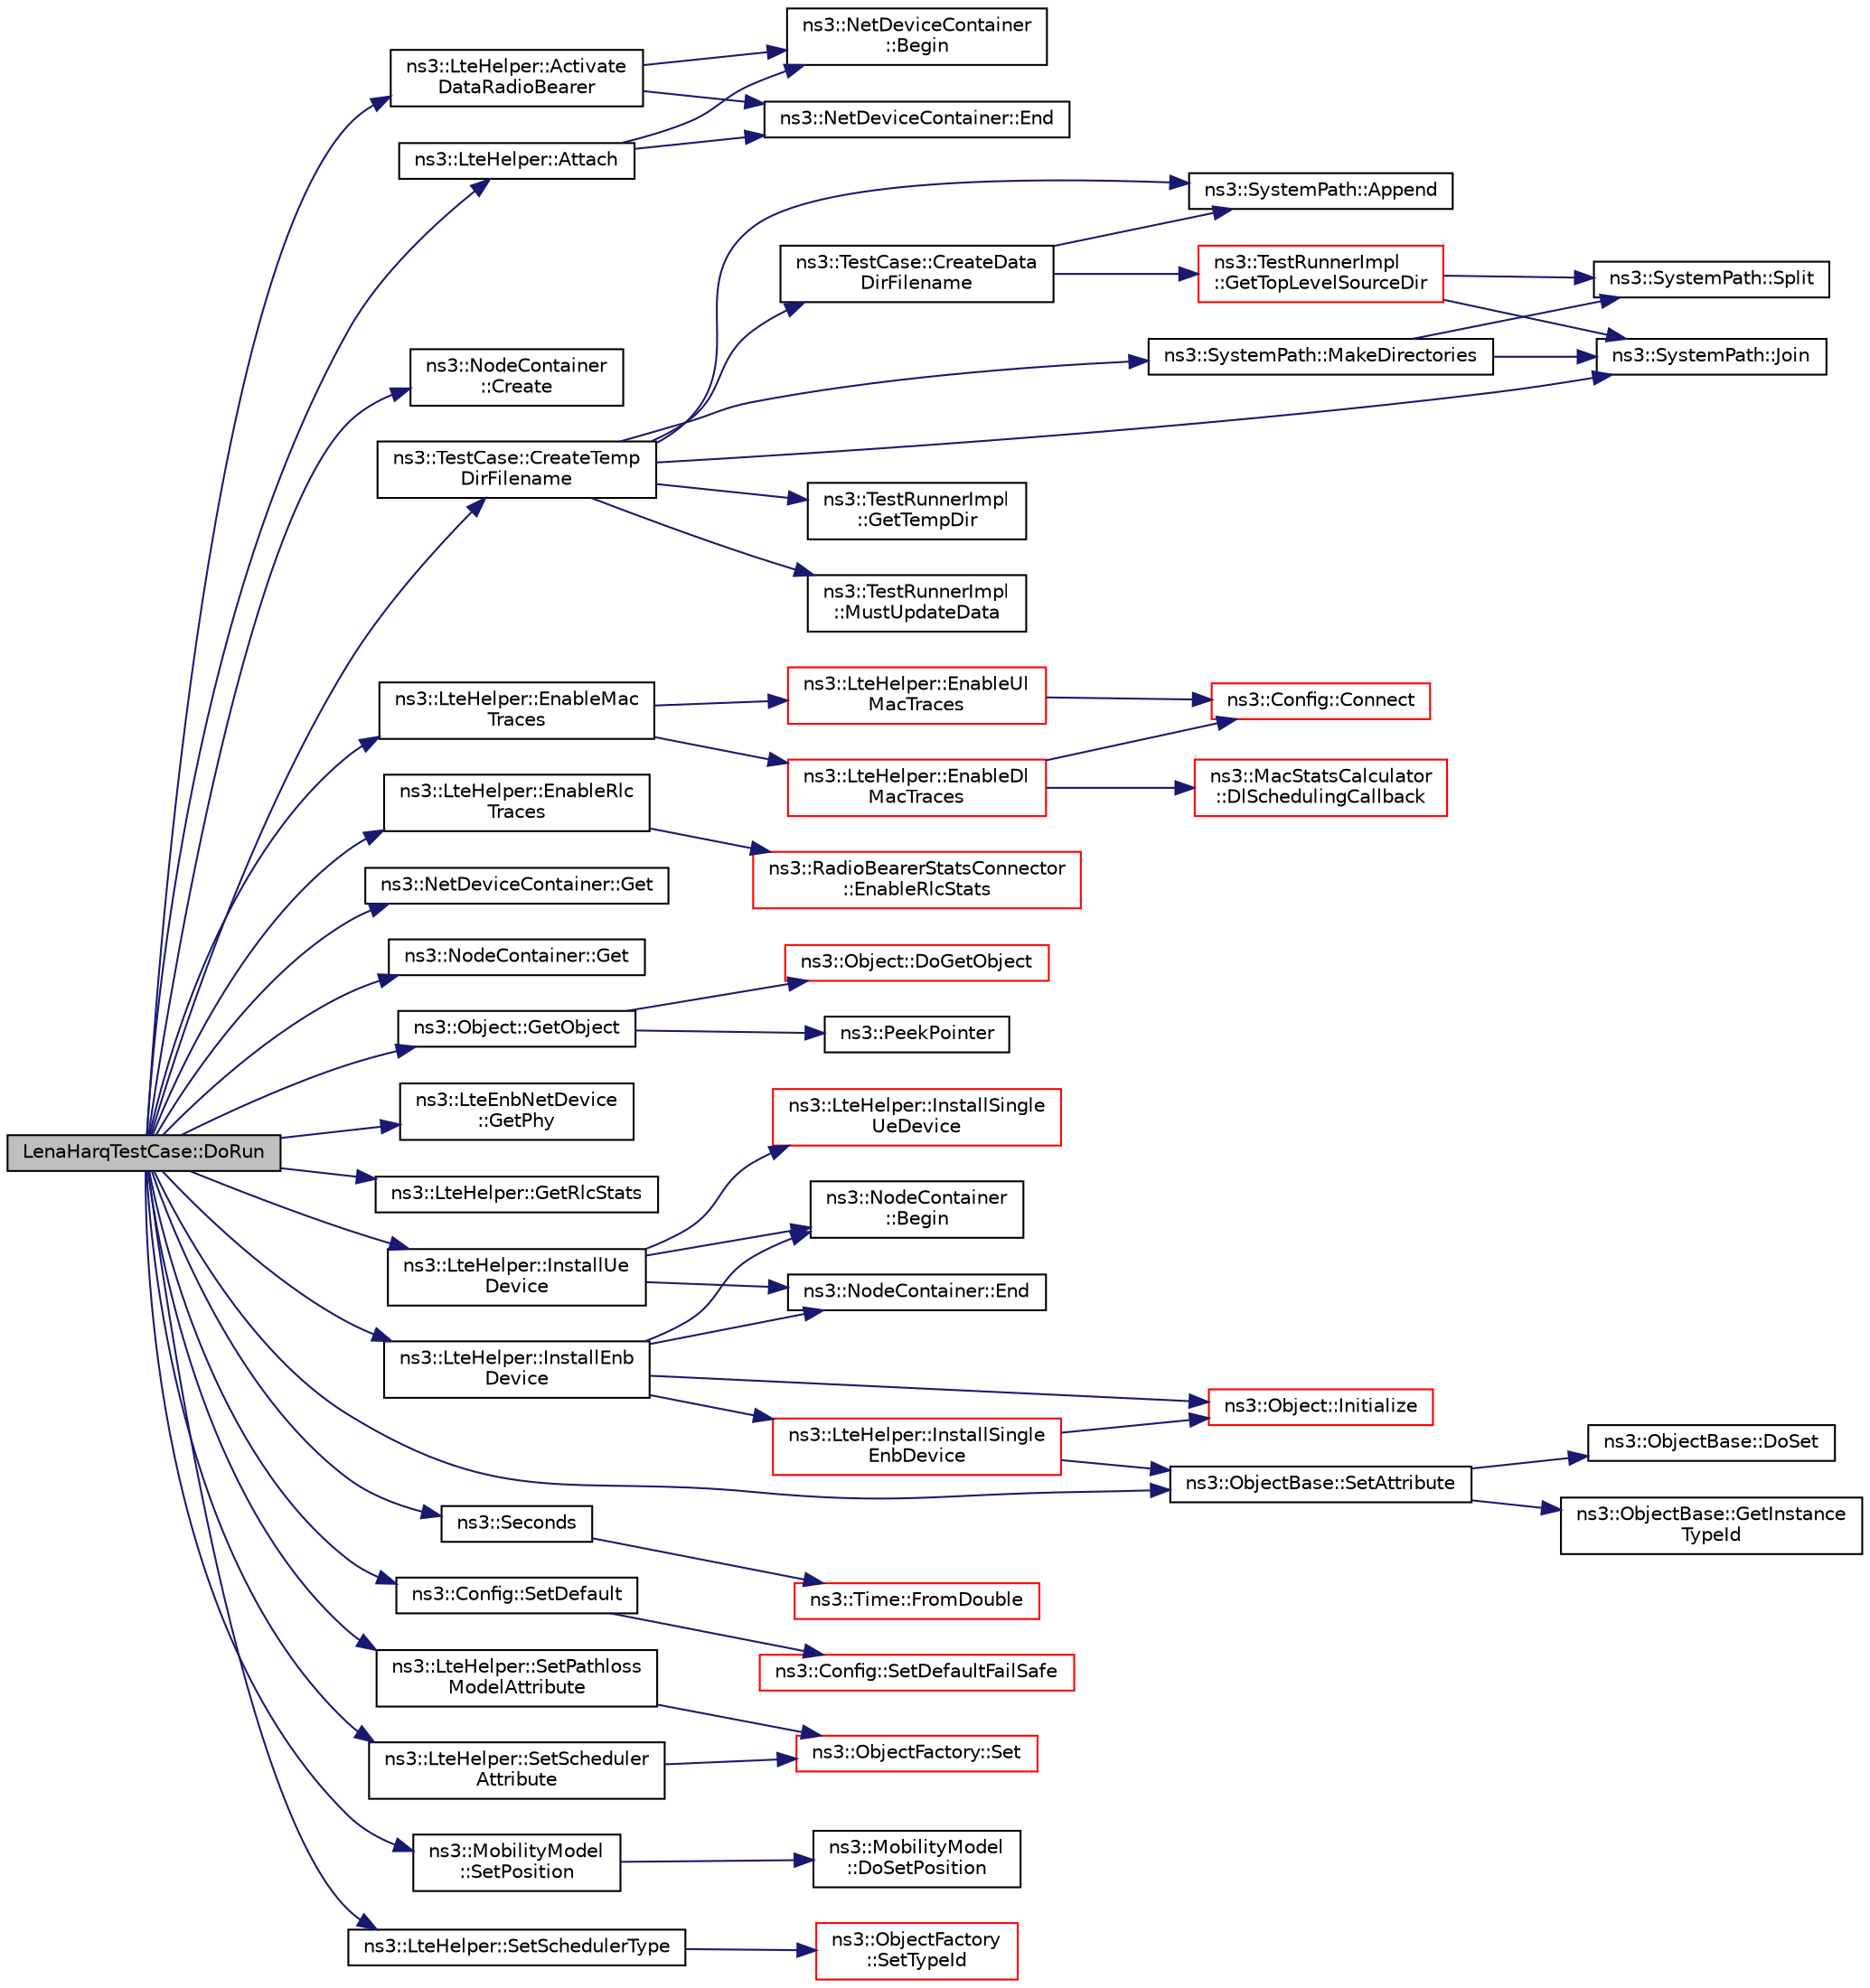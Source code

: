 digraph "LenaHarqTestCase::DoRun"
{
 // LATEX_PDF_SIZE
  edge [fontname="Helvetica",fontsize="10",labelfontname="Helvetica",labelfontsize="10"];
  node [fontname="Helvetica",fontsize="10",shape=record];
  rankdir="LR";
  Node1 [label="LenaHarqTestCase::DoRun",height=0.2,width=0.4,color="black", fillcolor="grey75", style="filled", fontcolor="black",tooltip="Implementation to actually run this TestCase."];
  Node1 -> Node2 [color="midnightblue",fontsize="10",style="solid",fontname="Helvetica"];
  Node2 [label="ns3::LteHelper::Activate\lDataRadioBearer",height=0.2,width=0.4,color="black", fillcolor="white", style="filled",URL="$classns3_1_1_lte_helper.html#ac896e16cf162e4beeaa292d39ab1b700",tooltip="Activate a Data Radio Bearer on a given UE devices (for LTE-only simulation)."];
  Node2 -> Node3 [color="midnightblue",fontsize="10",style="solid",fontname="Helvetica"];
  Node3 [label="ns3::NetDeviceContainer\l::Begin",height=0.2,width=0.4,color="black", fillcolor="white", style="filled",URL="$classns3_1_1_net_device_container.html#a4ddc336af319061f5b61c515f0453242",tooltip="Get an iterator which refers to the first NetDevice in the container."];
  Node2 -> Node4 [color="midnightblue",fontsize="10",style="solid",fontname="Helvetica"];
  Node4 [label="ns3::NetDeviceContainer::End",height=0.2,width=0.4,color="black", fillcolor="white", style="filled",URL="$classns3_1_1_net_device_container.html#a436d9df206570861f96c3f278eaccb92",tooltip="Get an iterator which indicates past-the-last NetDevice in the container."];
  Node1 -> Node5 [color="midnightblue",fontsize="10",style="solid",fontname="Helvetica"];
  Node5 [label="ns3::LteHelper::Attach",height=0.2,width=0.4,color="black", fillcolor="white", style="filled",URL="$classns3_1_1_lte_helper.html#a9466743f826aa2652a87907b7f0a1c87",tooltip="Enables automatic attachment of a set of UE devices to a suitable cell using Idle mode initial cell s..."];
  Node5 -> Node3 [color="midnightblue",fontsize="10",style="solid",fontname="Helvetica"];
  Node5 -> Node4 [color="midnightblue",fontsize="10",style="solid",fontname="Helvetica"];
  Node1 -> Node6 [color="midnightblue",fontsize="10",style="solid",fontname="Helvetica"];
  Node6 [label="ns3::NodeContainer\l::Create",height=0.2,width=0.4,color="black", fillcolor="white", style="filled",URL="$classns3_1_1_node_container.html#a787f059e2813e8b951cc6914d11dfe69",tooltip="Create n nodes and append pointers to them to the end of this NodeContainer."];
  Node1 -> Node7 [color="midnightblue",fontsize="10",style="solid",fontname="Helvetica"];
  Node7 [label="ns3::TestCase::CreateTemp\lDirFilename",height=0.2,width=0.4,color="black", fillcolor="white", style="filled",URL="$classns3_1_1_test_case.html#a8a04695a6fb9ba0f89e28e9523963f88",tooltip="Construct the full path to a file in a temporary directory."];
  Node7 -> Node8 [color="midnightblue",fontsize="10",style="solid",fontname="Helvetica"];
  Node8 [label="ns3::SystemPath::Append",height=0.2,width=0.4,color="black", fillcolor="white", style="filled",URL="$group__systempath.html#gaaa5a530cee42c8eda7e4f4523ef7e1cd",tooltip="Join two file system path elements."];
  Node7 -> Node9 [color="midnightblue",fontsize="10",style="solid",fontname="Helvetica"];
  Node9 [label="ns3::TestCase::CreateData\lDirFilename",height=0.2,width=0.4,color="black", fillcolor="white", style="filled",URL="$classns3_1_1_test_case.html#a3e4d216ff392a43418f26bb3e5b0f16d",tooltip="Construct the full path to a file in the data directory."];
  Node9 -> Node8 [color="midnightblue",fontsize="10",style="solid",fontname="Helvetica"];
  Node9 -> Node10 [color="midnightblue",fontsize="10",style="solid",fontname="Helvetica"];
  Node10 [label="ns3::TestRunnerImpl\l::GetTopLevelSourceDir",height=0.2,width=0.4,color="red", fillcolor="white", style="filled",URL="$classns3_1_1_test_runner_impl.html#affd7b916d0dba744d84a346bab9bbb80",tooltip="Get the path to the root of the source tree."];
  Node10 -> Node13 [color="midnightblue",fontsize="10",style="solid",fontname="Helvetica"];
  Node13 [label="ns3::SystemPath::Join",height=0.2,width=0.4,color="black", fillcolor="white", style="filled",URL="$group__systempath.html#gab3212957e6b4f873ece3c6b8ed746d72",tooltip="Join a list of file system path directories into a single file system path."];
  Node10 -> Node14 [color="midnightblue",fontsize="10",style="solid",fontname="Helvetica"];
  Node14 [label="ns3::SystemPath::Split",height=0.2,width=0.4,color="black", fillcolor="white", style="filled",URL="$group__systempath.html#ga523072e05da63b63113d1bea840edf1a",tooltip="Split a file system path into directories according to the local path separator."];
  Node7 -> Node18 [color="midnightblue",fontsize="10",style="solid",fontname="Helvetica"];
  Node18 [label="ns3::TestRunnerImpl\l::GetTempDir",height=0.2,width=0.4,color="black", fillcolor="white", style="filled",URL="$classns3_1_1_test_runner_impl.html#a413da13d382fe5a9ff0348ab387c950c",tooltip="Get the path to temporary directory."];
  Node7 -> Node13 [color="midnightblue",fontsize="10",style="solid",fontname="Helvetica"];
  Node7 -> Node19 [color="midnightblue",fontsize="10",style="solid",fontname="Helvetica"];
  Node19 [label="ns3::SystemPath::MakeDirectories",height=0.2,width=0.4,color="black", fillcolor="white", style="filled",URL="$group__systempath.html#ga9529f7530ba5d513c8811acc15743d24",tooltip="Create all the directories leading to path."];
  Node19 -> Node13 [color="midnightblue",fontsize="10",style="solid",fontname="Helvetica"];
  Node19 -> Node14 [color="midnightblue",fontsize="10",style="solid",fontname="Helvetica"];
  Node7 -> Node20 [color="midnightblue",fontsize="10",style="solid",fontname="Helvetica"];
  Node20 [label="ns3::TestRunnerImpl\l::MustUpdateData",height=0.2,width=0.4,color="black", fillcolor="white", style="filled",URL="$classns3_1_1_test_runner_impl.html#a20e2c15bf9a8d09147286a0ebfcb6805",tooltip="Check if this run should update the reference data."];
  Node1 -> Node21 [color="midnightblue",fontsize="10",style="solid",fontname="Helvetica"];
  Node21 [label="ns3::LteHelper::EnableMac\lTraces",height=0.2,width=0.4,color="black", fillcolor="white", style="filled",URL="$classns3_1_1_lte_helper.html#affa3a12841520407d3662417fe41863d",tooltip="Enable trace sinks for MAC layer."];
  Node21 -> Node22 [color="midnightblue",fontsize="10",style="solid",fontname="Helvetica"];
  Node22 [label="ns3::LteHelper::EnableDl\lMacTraces",height=0.2,width=0.4,color="red", fillcolor="white", style="filled",URL="$classns3_1_1_lte_helper.html#aca02df5d8852bf9721b1541707dcd84f",tooltip="Enable trace sinks for DL MAC layer."];
  Node22 -> Node23 [color="midnightblue",fontsize="10",style="solid",fontname="Helvetica"];
  Node23 [label="ns3::Config::Connect",height=0.2,width=0.4,color="red", fillcolor="white", style="filled",URL="$group__config.html#ga4014f151241cd0939b6cb64409605736",tooltip=" "];
  Node22 -> Node30 [color="midnightblue",fontsize="10",style="solid",fontname="Helvetica"];
  Node30 [label="ns3::MacStatsCalculator\l::DlSchedulingCallback",height=0.2,width=0.4,color="red", fillcolor="white", style="filled",URL="$classns3_1_1_mac_stats_calculator.html#a5408fc566f68e7d3a7a98c62a74131f8",tooltip="Trace sink for the ns3::LteEnbMac::DlScheduling trace source."];
  Node21 -> Node55 [color="midnightblue",fontsize="10",style="solid",fontname="Helvetica"];
  Node55 [label="ns3::LteHelper::EnableUl\lMacTraces",height=0.2,width=0.4,color="red", fillcolor="white", style="filled",URL="$classns3_1_1_lte_helper.html#ad6d528e87c4f4089fc2679f31b2c90ff",tooltip="Enable trace sinks for UL MAC layer."];
  Node55 -> Node23 [color="midnightblue",fontsize="10",style="solid",fontname="Helvetica"];
  Node1 -> Node57 [color="midnightblue",fontsize="10",style="solid",fontname="Helvetica"];
  Node57 [label="ns3::LteHelper::EnableRlc\lTraces",height=0.2,width=0.4,color="black", fillcolor="white", style="filled",URL="$classns3_1_1_lte_helper.html#abadfdd04d30b261e9b6f0846b4784928",tooltip="Enable trace sinks for RLC layer."];
  Node57 -> Node58 [color="midnightblue",fontsize="10",style="solid",fontname="Helvetica"];
  Node58 [label="ns3::RadioBearerStatsConnector\l::EnableRlcStats",height=0.2,width=0.4,color="red", fillcolor="white", style="filled",URL="$classns3_1_1_radio_bearer_stats_connector.html#a75ac2448eff569ea1b65671365191e2e",tooltip="Enables trace sinks for RLC layer."];
  Node1 -> Node74 [color="midnightblue",fontsize="10",style="solid",fontname="Helvetica"];
  Node74 [label="ns3::NetDeviceContainer::Get",height=0.2,width=0.4,color="black", fillcolor="white", style="filled",URL="$classns3_1_1_net_device_container.html#ae114b3a9fc193fee40c07e4a4207aef4",tooltip="Get the Ptr<NetDevice> stored in this container at a given index."];
  Node1 -> Node75 [color="midnightblue",fontsize="10",style="solid",fontname="Helvetica"];
  Node75 [label="ns3::NodeContainer::Get",height=0.2,width=0.4,color="black", fillcolor="white", style="filled",URL="$classns3_1_1_node_container.html#aff885e5a6b02ca4a27f5725de647d96e",tooltip="Get the Ptr<Node> stored in this container at a given index."];
  Node1 -> Node35 [color="midnightblue",fontsize="10",style="solid",fontname="Helvetica"];
  Node35 [label="ns3::Object::GetObject",height=0.2,width=0.4,color="black", fillcolor="white", style="filled",URL="$classns3_1_1_object.html#ad21f5401ff705cd29c37f931ea3afc18",tooltip="Get a pointer to the requested aggregated Object."];
  Node35 -> Node36 [color="midnightblue",fontsize="10",style="solid",fontname="Helvetica"];
  Node36 [label="ns3::Object::DoGetObject",height=0.2,width=0.4,color="red", fillcolor="white", style="filled",URL="$classns3_1_1_object.html#a7c009975f7c0994cb47a69f713745e0a",tooltip="Find an Object of TypeId tid in the aggregates of this Object."];
  Node35 -> Node49 [color="midnightblue",fontsize="10",style="solid",fontname="Helvetica"];
  Node49 [label="ns3::PeekPointer",height=0.2,width=0.4,color="black", fillcolor="white", style="filled",URL="$namespacens3.html#af2a7557fe9afdd98d8f6f8f6e412cf5a",tooltip=" "];
  Node1 -> Node76 [color="midnightblue",fontsize="10",style="solid",fontname="Helvetica"];
  Node76 [label="ns3::LteEnbNetDevice\l::GetPhy",height=0.2,width=0.4,color="black", fillcolor="white", style="filled",URL="$classns3_1_1_lte_enb_net_device.html#ab9fddbd358262bd1ca49fd1bf5bb88e3",tooltip=" "];
  Node1 -> Node77 [color="midnightblue",fontsize="10",style="solid",fontname="Helvetica"];
  Node77 [label="ns3::LteHelper::GetRlcStats",height=0.2,width=0.4,color="black", fillcolor="white", style="filled",URL="$classns3_1_1_lte_helper.html#a6eb438ccf69642e3863adea4991fa2ca",tooltip=" "];
  Node1 -> Node78 [color="midnightblue",fontsize="10",style="solid",fontname="Helvetica"];
  Node78 [label="ns3::LteHelper::InstallEnb\lDevice",height=0.2,width=0.4,color="black", fillcolor="white", style="filled",URL="$classns3_1_1_lte_helper.html#a5e009ad35ef85f46b5a6099263f15a03",tooltip="Create a set of eNodeB devices."];
  Node78 -> Node79 [color="midnightblue",fontsize="10",style="solid",fontname="Helvetica"];
  Node79 [label="ns3::NodeContainer\l::Begin",height=0.2,width=0.4,color="black", fillcolor="white", style="filled",URL="$classns3_1_1_node_container.html#a2bfe1f50688c96e0888b1907e1e2f324",tooltip="Get an iterator which refers to the first Node in the container."];
  Node78 -> Node80 [color="midnightblue",fontsize="10",style="solid",fontname="Helvetica"];
  Node80 [label="ns3::NodeContainer::End",height=0.2,width=0.4,color="black", fillcolor="white", style="filled",URL="$classns3_1_1_node_container.html#a4904853b5d3e86f622a2ef8b4e959e08",tooltip="Get an iterator which indicates past-the-last Node in the container."];
  Node78 -> Node81 [color="midnightblue",fontsize="10",style="solid",fontname="Helvetica"];
  Node81 [label="ns3::Object::Initialize",height=0.2,width=0.4,color="red", fillcolor="white", style="filled",URL="$classns3_1_1_object.html#af4411cb29971772fcd09203474a95078",tooltip="Invoke DoInitialize on all Objects aggregated to this one."];
  Node78 -> Node83 [color="midnightblue",fontsize="10",style="solid",fontname="Helvetica"];
  Node83 [label="ns3::LteHelper::InstallSingle\lEnbDevice",height=0.2,width=0.4,color="red", fillcolor="white", style="filled",URL="$classns3_1_1_lte_helper.html#afac168014c3a4ac5c30bfd7c1d09cb96",tooltip="Create an eNodeB device (LteEnbNetDevice) on the given node."];
  Node83 -> Node81 [color="midnightblue",fontsize="10",style="solid",fontname="Helvetica"];
  Node83 -> Node160 [color="midnightblue",fontsize="10",style="solid",fontname="Helvetica"];
  Node160 [label="ns3::ObjectBase::SetAttribute",height=0.2,width=0.4,color="black", fillcolor="white", style="filled",URL="$classns3_1_1_object_base.html#ac60245d3ea4123bbc9b1d391f1f6592f",tooltip="Set a single attribute, raising fatal errors if unsuccessful."];
  Node160 -> Node87 [color="midnightblue",fontsize="10",style="solid",fontname="Helvetica"];
  Node87 [label="ns3::ObjectBase::DoSet",height=0.2,width=0.4,color="black", fillcolor="white", style="filled",URL="$classns3_1_1_object_base.html#afe5f2f7b2fabc99aa33f9bb434e3b695",tooltip="Attempt to set the value referenced by the accessor spec to a valid value according to the checker,..."];
  Node160 -> Node95 [color="midnightblue",fontsize="10",style="solid",fontname="Helvetica"];
  Node95 [label="ns3::ObjectBase::GetInstance\lTypeId",height=0.2,width=0.4,color="black", fillcolor="white", style="filled",URL="$classns3_1_1_object_base.html#abe5b43a6f5b99a92a4c3122db31f06fb",tooltip="Get the most derived TypeId for this Object."];
  Node1 -> Node165 [color="midnightblue",fontsize="10",style="solid",fontname="Helvetica"];
  Node165 [label="ns3::LteHelper::InstallUe\lDevice",height=0.2,width=0.4,color="black", fillcolor="white", style="filled",URL="$classns3_1_1_lte_helper.html#ac9cd932d7de92811cfa953c2e3b2fc9f",tooltip="Create a set of UE devices."];
  Node165 -> Node79 [color="midnightblue",fontsize="10",style="solid",fontname="Helvetica"];
  Node165 -> Node80 [color="midnightblue",fontsize="10",style="solid",fontname="Helvetica"];
  Node165 -> Node166 [color="midnightblue",fontsize="10",style="solid",fontname="Helvetica"];
  Node166 [label="ns3::LteHelper::InstallSingle\lUeDevice",height=0.2,width=0.4,color="red", fillcolor="white", style="filled",URL="$classns3_1_1_lte_helper.html#afa6e13db5742241f48f8f4b8533b67f6",tooltip="Create a UE device (LteUeNetDevice) on the given node."];
  Node1 -> Node207 [color="midnightblue",fontsize="10",style="solid",fontname="Helvetica"];
  Node207 [label="ns3::Seconds",height=0.2,width=0.4,color="black", fillcolor="white", style="filled",URL="$group__timecivil.html#ga33c34b816f8ff6628e33d5c8e9713b9e",tooltip="Construct a Time in the indicated unit."];
  Node207 -> Node191 [color="midnightblue",fontsize="10",style="solid",fontname="Helvetica"];
  Node191 [label="ns3::Time::FromDouble",height=0.2,width=0.4,color="red", fillcolor="white", style="filled",URL="$classns3_1_1_time.html#a60e845f4a74e62495b86356afe604cb4",tooltip="Create a Time equal to value in unit unit."];
  Node1 -> Node160 [color="midnightblue",fontsize="10",style="solid",fontname="Helvetica"];
  Node1 -> Node208 [color="midnightblue",fontsize="10",style="solid",fontname="Helvetica"];
  Node208 [label="ns3::Config::SetDefault",height=0.2,width=0.4,color="black", fillcolor="white", style="filled",URL="$group__config.html#ga2e7882df849d8ba4aaad31c934c40c06",tooltip=" "];
  Node208 -> Node209 [color="midnightblue",fontsize="10",style="solid",fontname="Helvetica"];
  Node209 [label="ns3::Config::SetDefaultFailSafe",height=0.2,width=0.4,color="red", fillcolor="white", style="filled",URL="$group__config.html#gaf35c9ecdf51c959f397e973f9335de54",tooltip=" "];
  Node1 -> Node214 [color="midnightblue",fontsize="10",style="solid",fontname="Helvetica"];
  Node214 [label="ns3::LteHelper::SetPathloss\lModelAttribute",height=0.2,width=0.4,color="black", fillcolor="white", style="filled",URL="$classns3_1_1_lte_helper.html#aa96ebbd6845ca61c2b5e08e84481a348",tooltip="Set an attribute for the path loss models to be created."];
  Node214 -> Node215 [color="midnightblue",fontsize="10",style="solid",fontname="Helvetica"];
  Node215 [label="ns3::ObjectFactory::Set",height=0.2,width=0.4,color="red", fillcolor="white", style="filled",URL="$classns3_1_1_object_factory.html#a3c9d5ed564f08ab4427e113bcc48e1d4",tooltip="Set an attribute to be set during construction."];
  Node1 -> Node221 [color="midnightblue",fontsize="10",style="solid",fontname="Helvetica"];
  Node221 [label="ns3::MobilityModel\l::SetPosition",height=0.2,width=0.4,color="black", fillcolor="white", style="filled",URL="$classns3_1_1_mobility_model.html#ac584b3d5a309709d2f13ed6ada1e7640",tooltip=" "];
  Node221 -> Node222 [color="midnightblue",fontsize="10",style="solid",fontname="Helvetica"];
  Node222 [label="ns3::MobilityModel\l::DoSetPosition",height=0.2,width=0.4,color="black", fillcolor="white", style="filled",URL="$classns3_1_1_mobility_model.html#aa2f52cd86754da71ac649413c049785e",tooltip=" "];
  Node1 -> Node223 [color="midnightblue",fontsize="10",style="solid",fontname="Helvetica"];
  Node223 [label="ns3::LteHelper::SetScheduler\lAttribute",height=0.2,width=0.4,color="black", fillcolor="white", style="filled",URL="$classns3_1_1_lte_helper.html#a38f8c7f4592b31c0f3dedb53e7909742",tooltip="Set an attribute for the scheduler to be created."];
  Node223 -> Node215 [color="midnightblue",fontsize="10",style="solid",fontname="Helvetica"];
  Node1 -> Node224 [color="midnightblue",fontsize="10",style="solid",fontname="Helvetica"];
  Node224 [label="ns3::LteHelper::SetSchedulerType",height=0.2,width=0.4,color="black", fillcolor="white", style="filled",URL="$classns3_1_1_lte_helper.html#a8f86e55b8b80a81732c4b2df00fb25d5",tooltip="Set the type of scheduler to be used by eNodeB devices."];
  Node224 -> Node131 [color="midnightblue",fontsize="10",style="solid",fontname="Helvetica"];
  Node131 [label="ns3::ObjectFactory\l::SetTypeId",height=0.2,width=0.4,color="red", fillcolor="white", style="filled",URL="$classns3_1_1_object_factory.html#a77dcd099064038a1eb7a6b8251229ec3",tooltip="Set the TypeId of the Objects to be created by this factory."];
}
